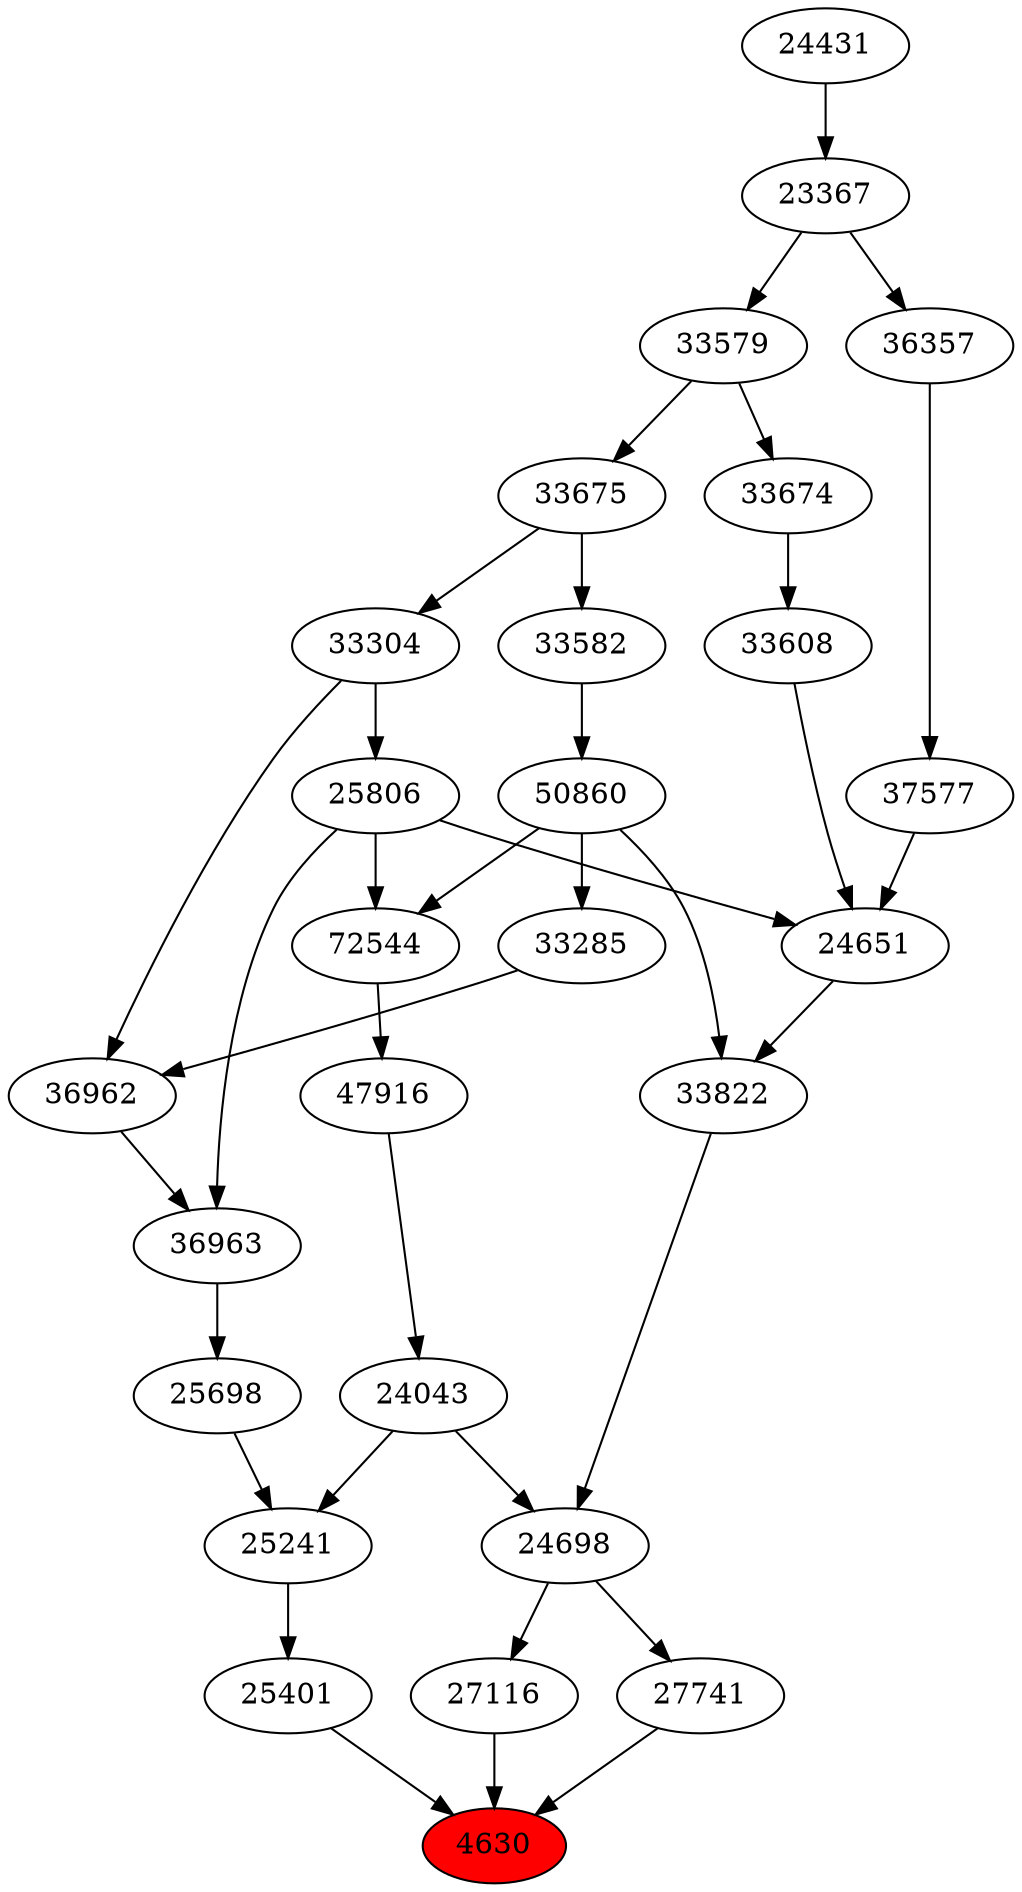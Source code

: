 strict digraph{ 
4630 [label="4630" fillcolor=red style=filled]
25401 -> 4630
27116 -> 4630
27741 -> 4630
25401 [label="25401"]
25241 -> 25401
27116 [label="27116"]
24698 -> 27116
27741 [label="27741"]
24698 -> 27741
25241 [label="25241"]
24043 -> 25241
25698 -> 25241
24698 [label="24698"]
24043 -> 24698
33822 -> 24698
24043 [label="24043"]
47916 -> 24043
25698 [label="25698"]
36963 -> 25698
33822 [label="33822"]
24651 -> 33822
50860 -> 33822
47916 [label="47916"]
72544 -> 47916
36963 [label="36963"]
36962 -> 36963
25806 -> 36963
24651 [label="24651"]
25806 -> 24651
33608 -> 24651
37577 -> 24651
50860 [label="50860"]
33582 -> 50860
72544 [label="72544"]
50860 -> 72544
25806 -> 72544
36962 [label="36962"]
33285 -> 36962
33304 -> 36962
25806 [label="25806"]
33304 -> 25806
33608 [label="33608"]
33674 -> 33608
37577 [label="37577"]
36357 -> 37577
33582 [label="33582"]
33675 -> 33582
33285 [label="33285"]
50860 -> 33285
33304 [label="33304"]
33675 -> 33304
33674 [label="33674"]
33579 -> 33674
36357 [label="36357"]
23367 -> 36357
33675 [label="33675"]
33579 -> 33675
33579 [label="33579"]
23367 -> 33579
23367 [label="23367"]
24431 -> 23367
24431 [label="24431"]
}
